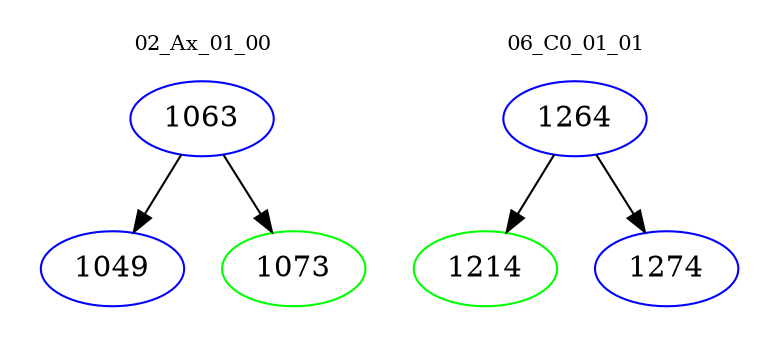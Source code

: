 digraph{
subgraph cluster_0 {
color = white
label = "02_Ax_01_00";
fontsize=10;
T0_1063 [label="1063", color="blue"]
T0_1063 -> T0_1049 [color="black"]
T0_1049 [label="1049", color="blue"]
T0_1063 -> T0_1073 [color="black"]
T0_1073 [label="1073", color="green"]
}
subgraph cluster_1 {
color = white
label = "06_C0_01_01";
fontsize=10;
T1_1264 [label="1264", color="blue"]
T1_1264 -> T1_1214 [color="black"]
T1_1214 [label="1214", color="green"]
T1_1264 -> T1_1274 [color="black"]
T1_1274 [label="1274", color="blue"]
}
}
